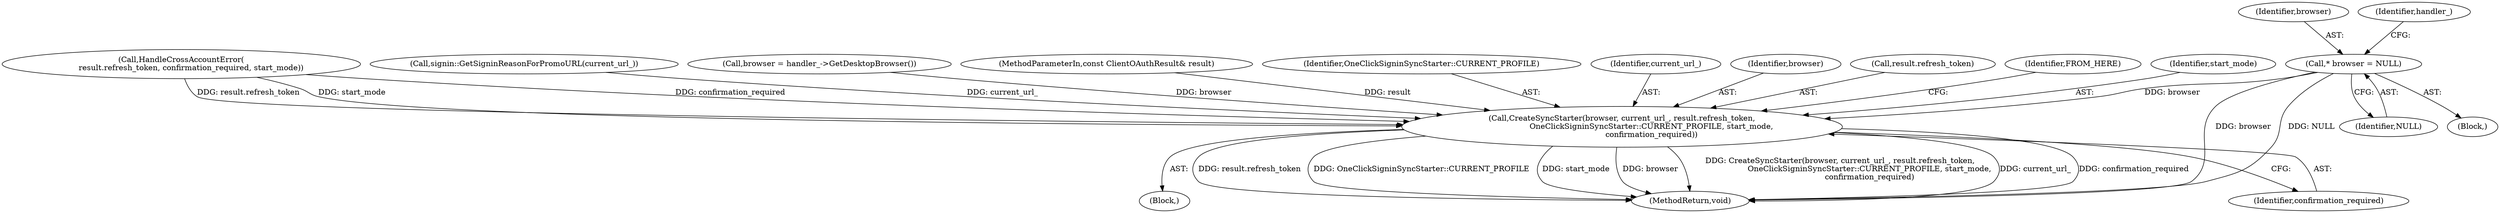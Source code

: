 digraph "0_Chrome_282f53ffdc3b1902da86f6a0791af736837efbf8_8@pointer" {
"1000111" [label="(Call,* browser = NULL)"];
"1000306" [label="(Call,CreateSyncStarter(browser, current_url_, result.refresh_token,\n                        OneClickSigninSyncStarter::CURRENT_PROFILE, start_mode,\n                        confirmation_required))"];
"1000297" [label="(Call,HandleCrossAccountError(\n        result.refresh_token, confirmation_required, start_mode))"];
"1000141" [label="(Call,signin::GetSigninReasonForPromoURL(current_url_))"];
"1000112" [label="(Identifier,browser)"];
"1000117" [label="(Call,browser = handler_->GetDesktopBrowser())"];
"1000101" [label="(MethodParameterIn,const ClientOAuthResult& result)"];
"1000305" [label="(Block,)"];
"1000318" [label="(MethodReturn,void)"];
"1000314" [label="(Identifier,confirmation_required)"];
"1000312" [label="(Identifier,OneClickSigninSyncStarter::CURRENT_PROFILE)"];
"1000308" [label="(Identifier,current_url_)"];
"1000113" [label="(Identifier,NULL)"];
"1000306" [label="(Call,CreateSyncStarter(browser, current_url_, result.refresh_token,\n                        OneClickSigninSyncStarter::CURRENT_PROFILE, start_mode,\n                        confirmation_required))"];
"1000115" [label="(Identifier,handler_)"];
"1000111" [label="(Call,* browser = NULL)"];
"1000307" [label="(Identifier,browser)"];
"1000309" [label="(Call,result.refresh_token)"];
"1000316" [label="(Identifier,FROM_HERE)"];
"1000313" [label="(Identifier,start_mode)"];
"1000104" [label="(Block,)"];
"1000111" -> "1000104"  [label="AST: "];
"1000111" -> "1000113"  [label="CFG: "];
"1000112" -> "1000111"  [label="AST: "];
"1000113" -> "1000111"  [label="AST: "];
"1000115" -> "1000111"  [label="CFG: "];
"1000111" -> "1000318"  [label="DDG: browser"];
"1000111" -> "1000318"  [label="DDG: NULL"];
"1000111" -> "1000306"  [label="DDG: browser"];
"1000306" -> "1000305"  [label="AST: "];
"1000306" -> "1000314"  [label="CFG: "];
"1000307" -> "1000306"  [label="AST: "];
"1000308" -> "1000306"  [label="AST: "];
"1000309" -> "1000306"  [label="AST: "];
"1000312" -> "1000306"  [label="AST: "];
"1000313" -> "1000306"  [label="AST: "];
"1000314" -> "1000306"  [label="AST: "];
"1000316" -> "1000306"  [label="CFG: "];
"1000306" -> "1000318"  [label="DDG: result.refresh_token"];
"1000306" -> "1000318"  [label="DDG: OneClickSigninSyncStarter::CURRENT_PROFILE"];
"1000306" -> "1000318"  [label="DDG: start_mode"];
"1000306" -> "1000318"  [label="DDG: browser"];
"1000306" -> "1000318"  [label="DDG: CreateSyncStarter(browser, current_url_, result.refresh_token,\n                        OneClickSigninSyncStarter::CURRENT_PROFILE, start_mode,\n                        confirmation_required)"];
"1000306" -> "1000318"  [label="DDG: current_url_"];
"1000306" -> "1000318"  [label="DDG: confirmation_required"];
"1000117" -> "1000306"  [label="DDG: browser"];
"1000141" -> "1000306"  [label="DDG: current_url_"];
"1000297" -> "1000306"  [label="DDG: result.refresh_token"];
"1000297" -> "1000306"  [label="DDG: start_mode"];
"1000297" -> "1000306"  [label="DDG: confirmation_required"];
"1000101" -> "1000306"  [label="DDG: result"];
}
